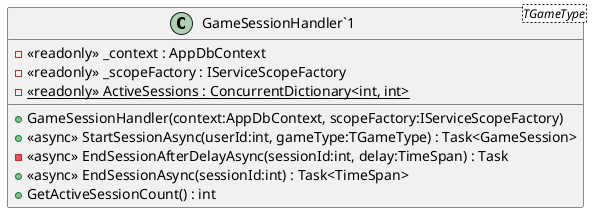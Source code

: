 @startuml
class "GameSessionHandler`1"<TGameType> {
    - <<readonly>> _context : AppDbContext
    - <<readonly>> _scopeFactory : IServiceScopeFactory
    - {static} <<readonly>> ActiveSessions : ConcurrentDictionary<int, int>
    + GameSessionHandler(context:AppDbContext, scopeFactory:IServiceScopeFactory)
    + <<async>> StartSessionAsync(userId:int, gameType:TGameType) : Task<GameSession>
    - <<async>> EndSessionAfterDelayAsync(sessionId:int, delay:TimeSpan) : Task
    + <<async>> EndSessionAsync(sessionId:int) : Task<TimeSpan>
    + GetActiveSessionCount() : int
}
@enduml
